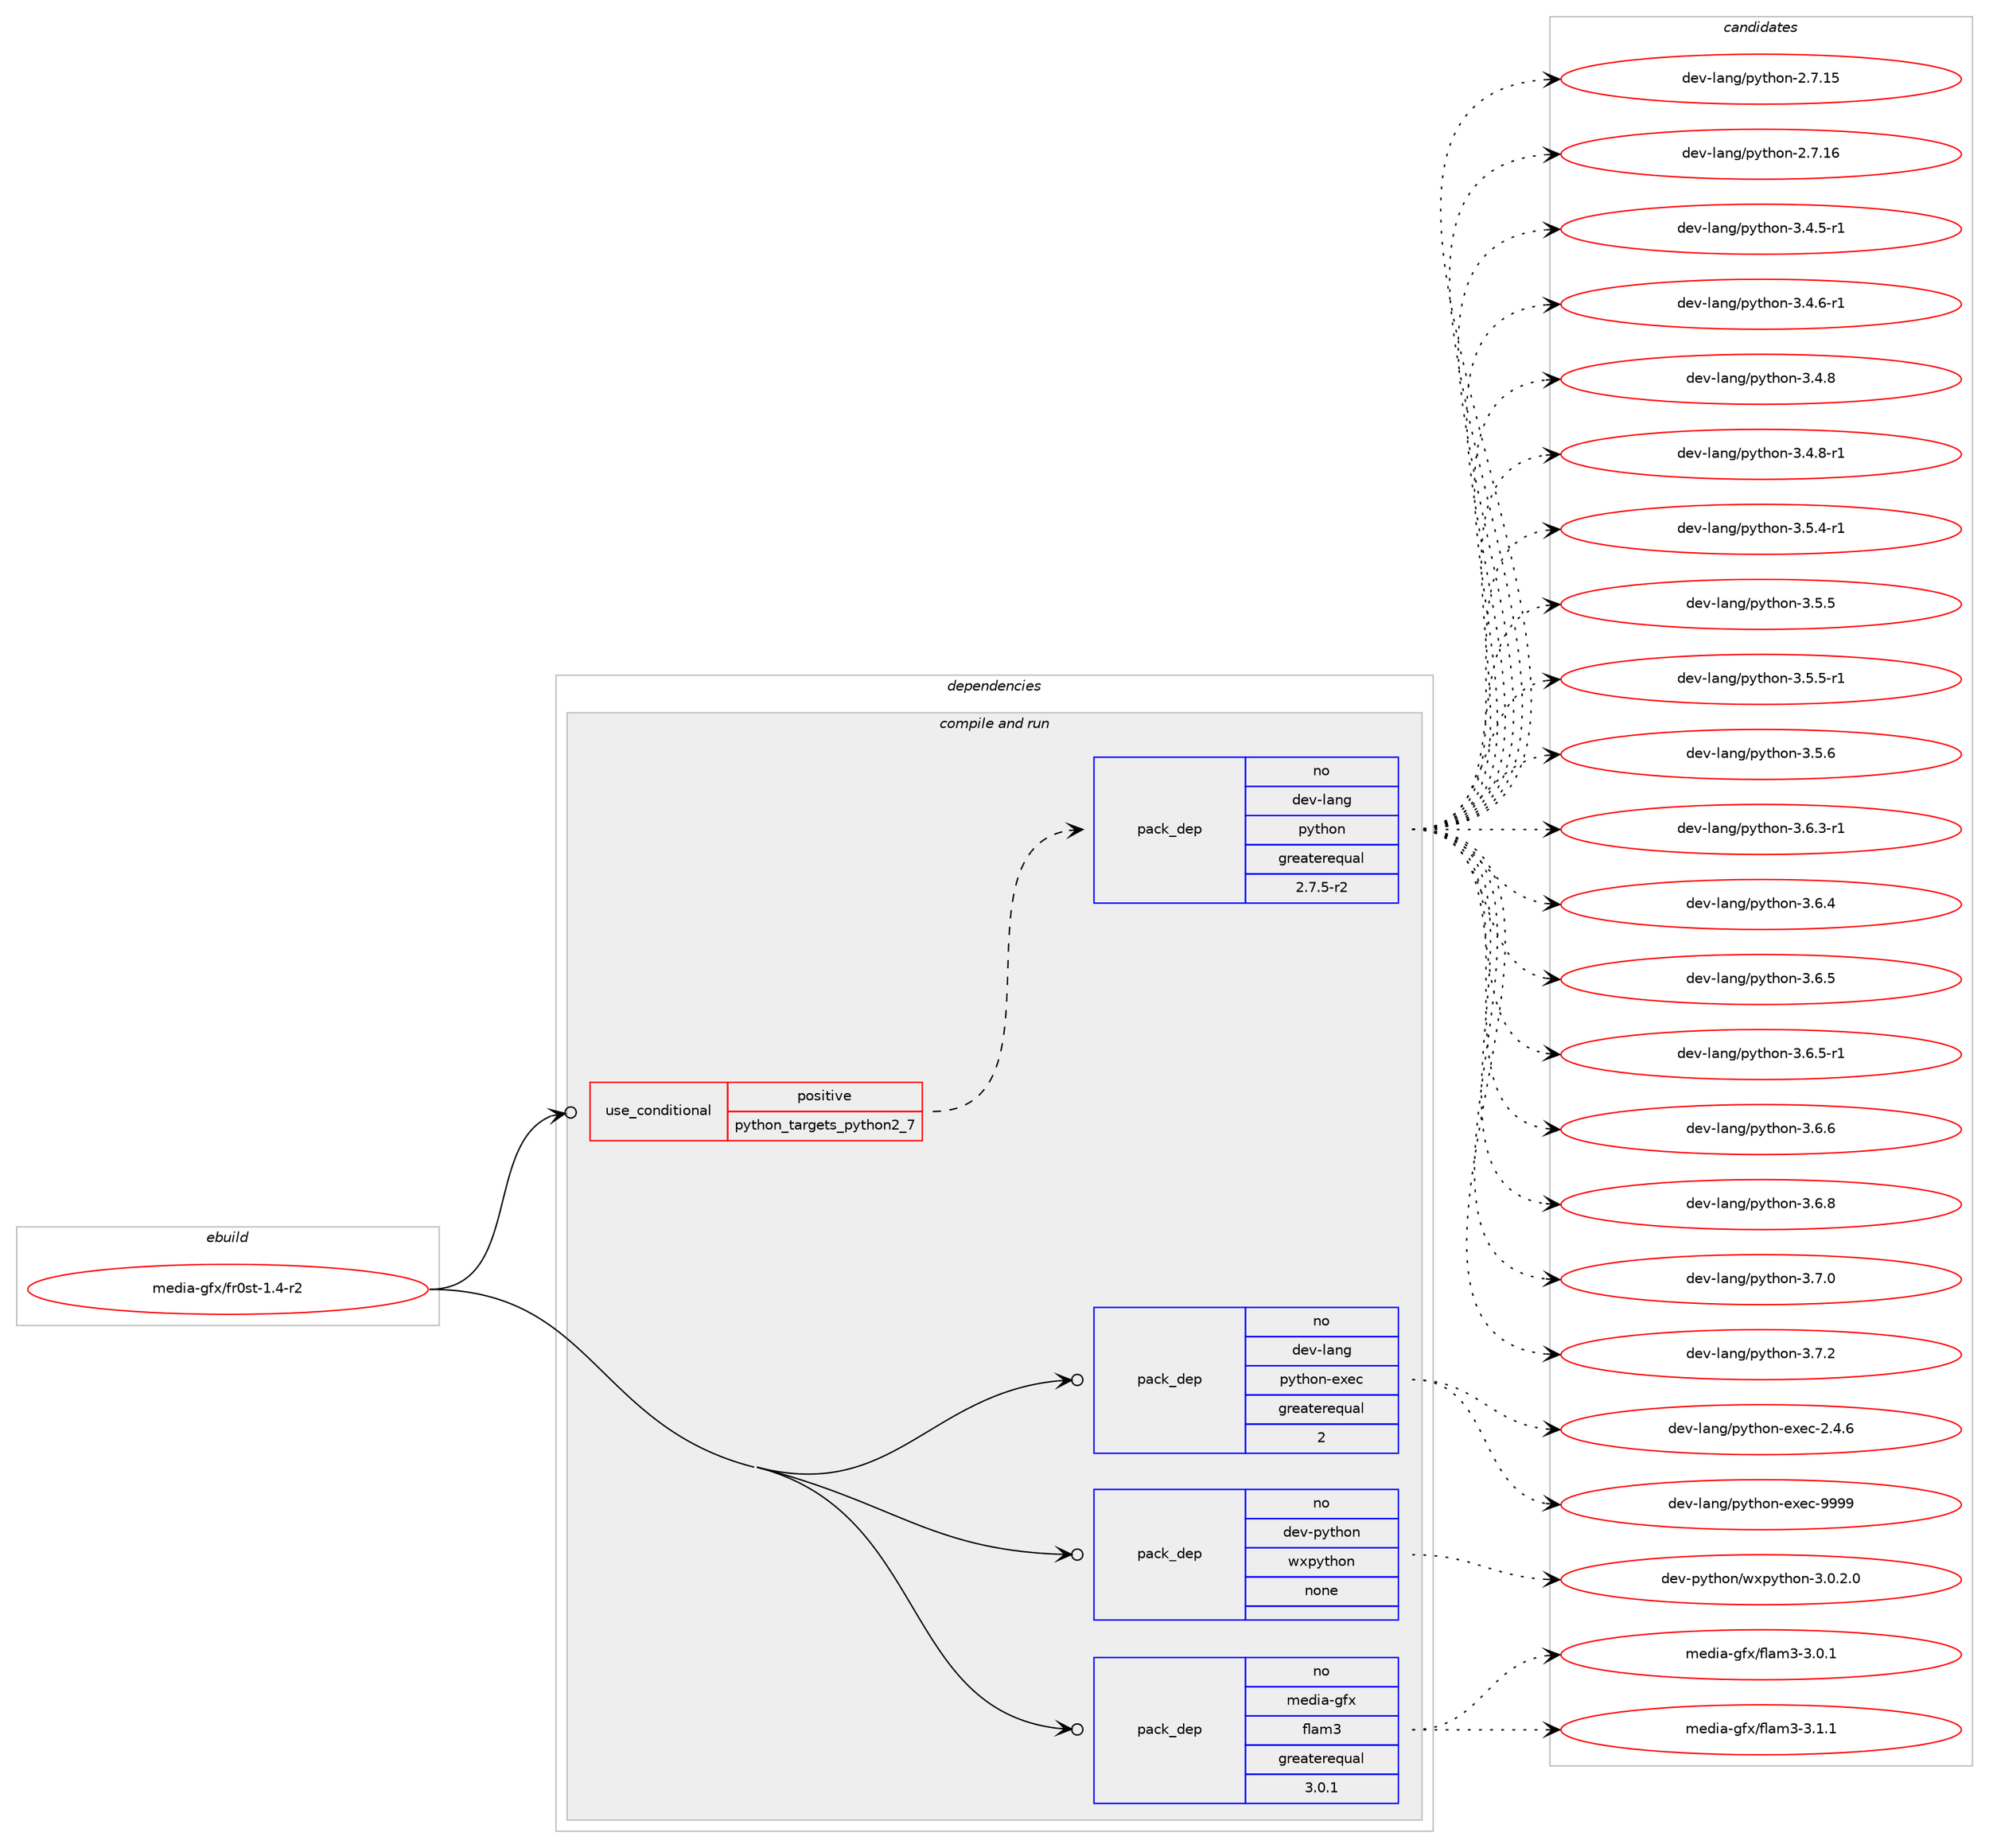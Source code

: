 digraph prolog {

# *************
# Graph options
# *************

newrank=true;
concentrate=true;
compound=true;
graph [rankdir=LR,fontname=Helvetica,fontsize=10,ranksep=1.5];#, ranksep=2.5, nodesep=0.2];
edge  [arrowhead=vee];
node  [fontname=Helvetica,fontsize=10];

# **********
# The ebuild
# **********

subgraph cluster_leftcol {
color=gray;
rank=same;
label=<<i>ebuild</i>>;
id [label="media-gfx/fr0st-1.4-r2", color=red, width=4, href="../media-gfx/fr0st-1.4-r2.svg"];
}

# ****************
# The dependencies
# ****************

subgraph cluster_midcol {
color=gray;
label=<<i>dependencies</i>>;
subgraph cluster_compile {
fillcolor="#eeeeee";
style=filled;
label=<<i>compile</i>>;
}
subgraph cluster_compileandrun {
fillcolor="#eeeeee";
style=filled;
label=<<i>compile and run</i>>;
subgraph cond432436 {
dependency1603327 [label=<<TABLE BORDER="0" CELLBORDER="1" CELLSPACING="0" CELLPADDING="4"><TR><TD ROWSPAN="3" CELLPADDING="10">use_conditional</TD></TR><TR><TD>positive</TD></TR><TR><TD>python_targets_python2_7</TD></TR></TABLE>>, shape=none, color=red];
subgraph pack1145336 {
dependency1603328 [label=<<TABLE BORDER="0" CELLBORDER="1" CELLSPACING="0" CELLPADDING="4" WIDTH="220"><TR><TD ROWSPAN="6" CELLPADDING="30">pack_dep</TD></TR><TR><TD WIDTH="110">no</TD></TR><TR><TD>dev-lang</TD></TR><TR><TD>python</TD></TR><TR><TD>greaterequal</TD></TR><TR><TD>2.7.5-r2</TD></TR></TABLE>>, shape=none, color=blue];
}
dependency1603327:e -> dependency1603328:w [weight=20,style="dashed",arrowhead="vee"];
}
id:e -> dependency1603327:w [weight=20,style="solid",arrowhead="odotvee"];
subgraph pack1145337 {
dependency1603329 [label=<<TABLE BORDER="0" CELLBORDER="1" CELLSPACING="0" CELLPADDING="4" WIDTH="220"><TR><TD ROWSPAN="6" CELLPADDING="30">pack_dep</TD></TR><TR><TD WIDTH="110">no</TD></TR><TR><TD>dev-lang</TD></TR><TR><TD>python-exec</TD></TR><TR><TD>greaterequal</TD></TR><TR><TD>2</TD></TR></TABLE>>, shape=none, color=blue];
}
id:e -> dependency1603329:w [weight=20,style="solid",arrowhead="odotvee"];
subgraph pack1145338 {
dependency1603330 [label=<<TABLE BORDER="0" CELLBORDER="1" CELLSPACING="0" CELLPADDING="4" WIDTH="220"><TR><TD ROWSPAN="6" CELLPADDING="30">pack_dep</TD></TR><TR><TD WIDTH="110">no</TD></TR><TR><TD>dev-python</TD></TR><TR><TD>wxpython</TD></TR><TR><TD>none</TD></TR><TR><TD></TD></TR></TABLE>>, shape=none, color=blue];
}
id:e -> dependency1603330:w [weight=20,style="solid",arrowhead="odotvee"];
subgraph pack1145339 {
dependency1603331 [label=<<TABLE BORDER="0" CELLBORDER="1" CELLSPACING="0" CELLPADDING="4" WIDTH="220"><TR><TD ROWSPAN="6" CELLPADDING="30">pack_dep</TD></TR><TR><TD WIDTH="110">no</TD></TR><TR><TD>media-gfx</TD></TR><TR><TD>flam3</TD></TR><TR><TD>greaterequal</TD></TR><TR><TD>3.0.1</TD></TR></TABLE>>, shape=none, color=blue];
}
id:e -> dependency1603331:w [weight=20,style="solid",arrowhead="odotvee"];
}
subgraph cluster_run {
fillcolor="#eeeeee";
style=filled;
label=<<i>run</i>>;
}
}

# **************
# The candidates
# **************

subgraph cluster_choices {
rank=same;
color=gray;
label=<<i>candidates</i>>;

subgraph choice1145336 {
color=black;
nodesep=1;
choice10010111845108971101034711212111610411111045504655464953 [label="dev-lang/python-2.7.15", color=red, width=4,href="../dev-lang/python-2.7.15.svg"];
choice10010111845108971101034711212111610411111045504655464954 [label="dev-lang/python-2.7.16", color=red, width=4,href="../dev-lang/python-2.7.16.svg"];
choice1001011184510897110103471121211161041111104551465246534511449 [label="dev-lang/python-3.4.5-r1", color=red, width=4,href="../dev-lang/python-3.4.5-r1.svg"];
choice1001011184510897110103471121211161041111104551465246544511449 [label="dev-lang/python-3.4.6-r1", color=red, width=4,href="../dev-lang/python-3.4.6-r1.svg"];
choice100101118451089711010347112121116104111110455146524656 [label="dev-lang/python-3.4.8", color=red, width=4,href="../dev-lang/python-3.4.8.svg"];
choice1001011184510897110103471121211161041111104551465246564511449 [label="dev-lang/python-3.4.8-r1", color=red, width=4,href="../dev-lang/python-3.4.8-r1.svg"];
choice1001011184510897110103471121211161041111104551465346524511449 [label="dev-lang/python-3.5.4-r1", color=red, width=4,href="../dev-lang/python-3.5.4-r1.svg"];
choice100101118451089711010347112121116104111110455146534653 [label="dev-lang/python-3.5.5", color=red, width=4,href="../dev-lang/python-3.5.5.svg"];
choice1001011184510897110103471121211161041111104551465346534511449 [label="dev-lang/python-3.5.5-r1", color=red, width=4,href="../dev-lang/python-3.5.5-r1.svg"];
choice100101118451089711010347112121116104111110455146534654 [label="dev-lang/python-3.5.6", color=red, width=4,href="../dev-lang/python-3.5.6.svg"];
choice1001011184510897110103471121211161041111104551465446514511449 [label="dev-lang/python-3.6.3-r1", color=red, width=4,href="../dev-lang/python-3.6.3-r1.svg"];
choice100101118451089711010347112121116104111110455146544652 [label="dev-lang/python-3.6.4", color=red, width=4,href="../dev-lang/python-3.6.4.svg"];
choice100101118451089711010347112121116104111110455146544653 [label="dev-lang/python-3.6.5", color=red, width=4,href="../dev-lang/python-3.6.5.svg"];
choice1001011184510897110103471121211161041111104551465446534511449 [label="dev-lang/python-3.6.5-r1", color=red, width=4,href="../dev-lang/python-3.6.5-r1.svg"];
choice100101118451089711010347112121116104111110455146544654 [label="dev-lang/python-3.6.6", color=red, width=4,href="../dev-lang/python-3.6.6.svg"];
choice100101118451089711010347112121116104111110455146544656 [label="dev-lang/python-3.6.8", color=red, width=4,href="../dev-lang/python-3.6.8.svg"];
choice100101118451089711010347112121116104111110455146554648 [label="dev-lang/python-3.7.0", color=red, width=4,href="../dev-lang/python-3.7.0.svg"];
choice100101118451089711010347112121116104111110455146554650 [label="dev-lang/python-3.7.2", color=red, width=4,href="../dev-lang/python-3.7.2.svg"];
dependency1603328:e -> choice10010111845108971101034711212111610411111045504655464953:w [style=dotted,weight="100"];
dependency1603328:e -> choice10010111845108971101034711212111610411111045504655464954:w [style=dotted,weight="100"];
dependency1603328:e -> choice1001011184510897110103471121211161041111104551465246534511449:w [style=dotted,weight="100"];
dependency1603328:e -> choice1001011184510897110103471121211161041111104551465246544511449:w [style=dotted,weight="100"];
dependency1603328:e -> choice100101118451089711010347112121116104111110455146524656:w [style=dotted,weight="100"];
dependency1603328:e -> choice1001011184510897110103471121211161041111104551465246564511449:w [style=dotted,weight="100"];
dependency1603328:e -> choice1001011184510897110103471121211161041111104551465346524511449:w [style=dotted,weight="100"];
dependency1603328:e -> choice100101118451089711010347112121116104111110455146534653:w [style=dotted,weight="100"];
dependency1603328:e -> choice1001011184510897110103471121211161041111104551465346534511449:w [style=dotted,weight="100"];
dependency1603328:e -> choice100101118451089711010347112121116104111110455146534654:w [style=dotted,weight="100"];
dependency1603328:e -> choice1001011184510897110103471121211161041111104551465446514511449:w [style=dotted,weight="100"];
dependency1603328:e -> choice100101118451089711010347112121116104111110455146544652:w [style=dotted,weight="100"];
dependency1603328:e -> choice100101118451089711010347112121116104111110455146544653:w [style=dotted,weight="100"];
dependency1603328:e -> choice1001011184510897110103471121211161041111104551465446534511449:w [style=dotted,weight="100"];
dependency1603328:e -> choice100101118451089711010347112121116104111110455146544654:w [style=dotted,weight="100"];
dependency1603328:e -> choice100101118451089711010347112121116104111110455146544656:w [style=dotted,weight="100"];
dependency1603328:e -> choice100101118451089711010347112121116104111110455146554648:w [style=dotted,weight="100"];
dependency1603328:e -> choice100101118451089711010347112121116104111110455146554650:w [style=dotted,weight="100"];
}
subgraph choice1145337 {
color=black;
nodesep=1;
choice1001011184510897110103471121211161041111104510112010199455046524654 [label="dev-lang/python-exec-2.4.6", color=red, width=4,href="../dev-lang/python-exec-2.4.6.svg"];
choice10010111845108971101034711212111610411111045101120101994557575757 [label="dev-lang/python-exec-9999", color=red, width=4,href="../dev-lang/python-exec-9999.svg"];
dependency1603329:e -> choice1001011184510897110103471121211161041111104510112010199455046524654:w [style=dotted,weight="100"];
dependency1603329:e -> choice10010111845108971101034711212111610411111045101120101994557575757:w [style=dotted,weight="100"];
}
subgraph choice1145338 {
color=black;
nodesep=1;
choice10010111845112121116104111110471191201121211161041111104551464846504648 [label="dev-python/wxpython-3.0.2.0", color=red, width=4,href="../dev-python/wxpython-3.0.2.0.svg"];
dependency1603330:e -> choice10010111845112121116104111110471191201121211161041111104551464846504648:w [style=dotted,weight="100"];
}
subgraph choice1145339 {
color=black;
nodesep=1;
choice1091011001059745103102120471021089710951455146484649 [label="media-gfx/flam3-3.0.1", color=red, width=4,href="../media-gfx/flam3-3.0.1.svg"];
choice1091011001059745103102120471021089710951455146494649 [label="media-gfx/flam3-3.1.1", color=red, width=4,href="../media-gfx/flam3-3.1.1.svg"];
dependency1603331:e -> choice1091011001059745103102120471021089710951455146484649:w [style=dotted,weight="100"];
dependency1603331:e -> choice1091011001059745103102120471021089710951455146494649:w [style=dotted,weight="100"];
}
}

}
